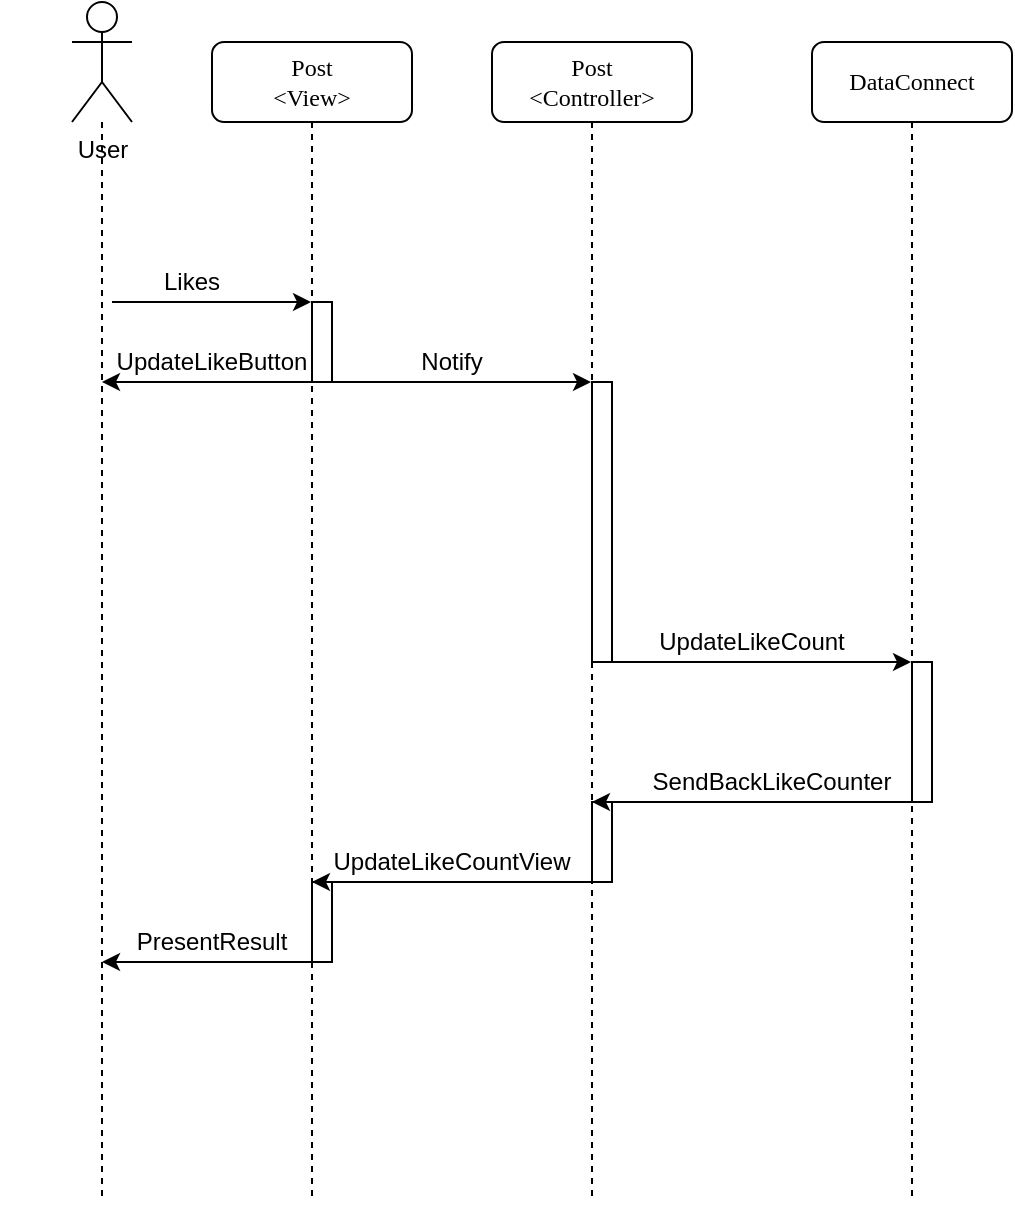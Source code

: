 <mxfile version="13.7.9" type="device"><diagram name="Page-1" id="13e1069c-82ec-6db2-03f1-153e76fe0fe0"><mxGraphModel dx="2102" dy="683" grid="1" gridSize="10" guides="1" tooltips="1" connect="1" arrows="1" fold="1" page="1" pageScale="1" pageWidth="1100" pageHeight="850" background="#ffffff" math="0" shadow="0"><root><mxCell id="0"/><mxCell id="1" parent="0"/><mxCell id="7baba1c4bc27f4b0-2" value="Post&lt;br&gt;&amp;lt;Controller&amp;gt;" style="shape=umlLifeline;perimeter=lifelinePerimeter;whiteSpace=wrap;html=1;container=1;collapsible=0;recursiveResize=0;outlineConnect=0;rounded=1;shadow=0;comic=0;labelBackgroundColor=none;strokeColor=#000000;strokeWidth=1;fillColor=#FFFFFF;fontFamily=Verdana;fontSize=12;fontColor=#000000;align=center;" parent="1" vertex="1"><mxGeometry x="240" y="80" width="100" height="580" as="geometry"/></mxCell><mxCell id="-cyOgSRa-eiDYyj2T1hW-10" value="" style="html=1;points=[];perimeter=orthogonalPerimeter;rounded=0;shadow=0;comic=0;labelBackgroundColor=none;strokeColor=#000000;strokeWidth=1;fillColor=#FFFFFF;fontFamily=Verdana;fontSize=12;fontColor=#000000;align=center;" vertex="1" parent="7baba1c4bc27f4b0-2"><mxGeometry x="50" y="170" width="10" height="140" as="geometry"/></mxCell><mxCell id="-cyOgSRa-eiDYyj2T1hW-17" value="" style="html=1;points=[];perimeter=orthogonalPerimeter;rounded=0;shadow=0;comic=0;labelBackgroundColor=none;strokeColor=#000000;strokeWidth=1;fillColor=#FFFFFF;fontFamily=Verdana;fontSize=12;fontColor=#000000;align=center;" vertex="1" parent="7baba1c4bc27f4b0-2"><mxGeometry x="50" y="380" width="10" height="40" as="geometry"/></mxCell><mxCell id="7baba1c4bc27f4b0-3" value="DataConnect" style="shape=umlLifeline;perimeter=lifelinePerimeter;whiteSpace=wrap;html=1;container=1;collapsible=0;recursiveResize=0;outlineConnect=0;rounded=1;shadow=0;comic=0;labelBackgroundColor=none;strokeColor=#000000;strokeWidth=1;fillColor=#FFFFFF;fontFamily=Verdana;fontSize=12;fontColor=#000000;align=center;" parent="1" vertex="1"><mxGeometry x="400" y="80" width="100" height="580" as="geometry"/></mxCell><mxCell id="-cyOgSRa-eiDYyj2T1hW-13" value="" style="html=1;points=[];perimeter=orthogonalPerimeter;rounded=0;shadow=0;comic=0;labelBackgroundColor=none;strokeColor=#000000;strokeWidth=1;fillColor=#FFFFFF;fontFamily=Verdana;fontSize=12;fontColor=#000000;align=center;" vertex="1" parent="7baba1c4bc27f4b0-3"><mxGeometry x="50" y="310" width="10" height="70" as="geometry"/></mxCell><mxCell id="7baba1c4bc27f4b0-8" value="Post&lt;br&gt;&amp;lt;View&amp;gt;" style="shape=umlLifeline;perimeter=lifelinePerimeter;whiteSpace=wrap;html=1;container=1;collapsible=0;recursiveResize=0;outlineConnect=0;rounded=1;shadow=0;comic=0;labelBackgroundColor=none;strokeColor=#000000;strokeWidth=1;fillColor=#FFFFFF;fontFamily=Verdana;fontSize=12;fontColor=#000000;align=center;" parent="1" vertex="1"><mxGeometry x="100" y="80" width="100" height="580" as="geometry"/></mxCell><mxCell id="-cyOgSRa-eiDYyj2T1hW-20" value="" style="html=1;points=[];perimeter=orthogonalPerimeter;rounded=0;shadow=0;comic=0;labelBackgroundColor=none;strokeColor=#000000;strokeWidth=1;fillColor=#FFFFFF;fontFamily=Verdana;fontSize=12;fontColor=#000000;align=center;" vertex="1" parent="7baba1c4bc27f4b0-8"><mxGeometry x="50" y="420" width="10" height="40" as="geometry"/></mxCell><mxCell id="ToxvQLuNX1CySK9WzPuU-1" value="User&lt;br&gt;" style="shape=umlActor;verticalLabelPosition=bottom;verticalAlign=top;html=1;outlineConnect=0;" parent="1" vertex="1"><mxGeometry x="30" y="60" width="30" height="60" as="geometry"/></mxCell><mxCell id="ToxvQLuNX1CySK9WzPuU-2" value="" style="shape=umlLifeline;perimeter=lifelinePerimeter;whiteSpace=wrap;html=1;container=1;collapsible=0;recursiveResize=0;outlineConnect=0;rounded=1;shadow=0;comic=0;labelBackgroundColor=none;strokeColor=#000000;strokeWidth=1;fillColor=#FFFFFF;fontFamily=Verdana;fontSize=12;fontColor=#000000;align=center;size=0;" parent="1" vertex="1"><mxGeometry x="-5" y="120" width="100" height="540" as="geometry"/></mxCell><mxCell id="ToxvQLuNX1CySK9WzPuU-5" value="" style="endArrow=classic;html=1;" parent="1" target="7baba1c4bc27f4b0-8" edge="1"><mxGeometry width="50" height="50" relative="1" as="geometry"><mxPoint x="50" y="210" as="sourcePoint"/><mxPoint x="100" y="160" as="targetPoint"/><Array as="points"/></mxGeometry></mxCell><mxCell id="ToxvQLuNX1CySK9WzPuU-6" value="Likes" style="text;html=1;strokeColor=none;fillColor=none;align=center;verticalAlign=middle;whiteSpace=wrap;rounded=0;" parent="1" vertex="1"><mxGeometry x="70" y="190" width="40" height="20" as="geometry"/></mxCell><mxCell id="-cyOgSRa-eiDYyj2T1hW-2" value="" style="endArrow=classic;html=1;" edge="1" parent="1" target="7baba1c4bc27f4b0-2"><mxGeometry width="50" height="50" relative="1" as="geometry"><mxPoint x="150" y="250" as="sourcePoint"/><mxPoint x="249.5" y="250" as="targetPoint"/><Array as="points"/></mxGeometry></mxCell><mxCell id="-cyOgSRa-eiDYyj2T1hW-3" value="" style="html=1;points=[];perimeter=orthogonalPerimeter;rounded=0;shadow=0;comic=0;labelBackgroundColor=none;strokeColor=#000000;strokeWidth=1;fillColor=#FFFFFF;fontFamily=Verdana;fontSize=12;fontColor=#000000;align=center;" vertex="1" parent="1"><mxGeometry x="150" y="210" width="10" height="40" as="geometry"/></mxCell><mxCell id="-cyOgSRa-eiDYyj2T1hW-4" value="Notify" style="text;html=1;strokeColor=none;fillColor=none;align=center;verticalAlign=middle;whiteSpace=wrap;rounded=0;" vertex="1" parent="1"><mxGeometry x="200" y="230" width="40" height="20" as="geometry"/></mxCell><mxCell id="-cyOgSRa-eiDYyj2T1hW-7" value="" style="endArrow=classic;html=1;" edge="1" parent="1" source="7baba1c4bc27f4b0-8" target="ToxvQLuNX1CySK9WzPuU-2"><mxGeometry width="50" height="50" relative="1" as="geometry"><mxPoint x="60" y="300" as="sourcePoint"/><mxPoint x="110" y="250" as="targetPoint"/><Array as="points"><mxPoint x="120" y="250"/></Array></mxGeometry></mxCell><mxCell id="-cyOgSRa-eiDYyj2T1hW-8" value="UpdateLikeButton" style="text;html=1;strokeColor=none;fillColor=none;align=center;verticalAlign=middle;whiteSpace=wrap;rounded=0;" vertex="1" parent="1"><mxGeometry x="80" y="230" width="40" height="20" as="geometry"/></mxCell><mxCell id="-cyOgSRa-eiDYyj2T1hW-11" value="" style="endArrow=classic;html=1;" edge="1" parent="1" target="7baba1c4bc27f4b0-3"><mxGeometry width="50" height="50" relative="1" as="geometry"><mxPoint x="290" y="390" as="sourcePoint"/><mxPoint x="419.5" y="389.5" as="targetPoint"/><Array as="points"/></mxGeometry></mxCell><mxCell id="-cyOgSRa-eiDYyj2T1hW-12" value="UpdateLikeCount" style="text;html=1;strokeColor=none;fillColor=none;align=center;verticalAlign=middle;whiteSpace=wrap;rounded=0;" vertex="1" parent="1"><mxGeometry x="350" y="370" width="40" height="20" as="geometry"/></mxCell><mxCell id="-cyOgSRa-eiDYyj2T1hW-14" value="" style="endArrow=classic;html=1;" edge="1" parent="1" source="7baba1c4bc27f4b0-3" target="7baba1c4bc27f4b0-2"><mxGeometry width="50" height="50" relative="1" as="geometry"><mxPoint x="330" y="475" as="sourcePoint"/><mxPoint x="380" y="425" as="targetPoint"/><Array as="points"><mxPoint x="410" y="460"/></Array></mxGeometry></mxCell><mxCell id="-cyOgSRa-eiDYyj2T1hW-15" value="SendBackLikeCounter" style="text;html=1;strokeColor=none;fillColor=none;align=center;verticalAlign=middle;whiteSpace=wrap;rounded=0;" vertex="1" parent="1"><mxGeometry x="360" y="440" width="40" height="20" as="geometry"/></mxCell><mxCell id="-cyOgSRa-eiDYyj2T1hW-18" value="" style="endArrow=classic;html=1;" edge="1" parent="1"><mxGeometry width="50" height="50" relative="1" as="geometry"><mxPoint x="290" y="500" as="sourcePoint"/><mxPoint x="150" y="500" as="targetPoint"/><Array as="points"><mxPoint x="270.5" y="500"/></Array></mxGeometry></mxCell><mxCell id="-cyOgSRa-eiDYyj2T1hW-19" value="UpdateLikeCountView" style="text;html=1;strokeColor=none;fillColor=none;align=center;verticalAlign=middle;whiteSpace=wrap;rounded=0;" vertex="1" parent="1"><mxGeometry x="200" y="480" width="40" height="20" as="geometry"/></mxCell><mxCell id="-cyOgSRa-eiDYyj2T1hW-21" value="" style="endArrow=classic;html=1;" edge="1" parent="1" source="7baba1c4bc27f4b0-8" target="ToxvQLuNX1CySK9WzPuU-2"><mxGeometry width="50" height="50" relative="1" as="geometry"><mxPoint x="75" y="570" as="sourcePoint"/><mxPoint x="125" y="520" as="targetPoint"/><Array as="points"><mxPoint x="100" y="540"/></Array></mxGeometry></mxCell><mxCell id="-cyOgSRa-eiDYyj2T1hW-22" value="PresentResult" style="text;html=1;strokeColor=none;fillColor=none;align=center;verticalAlign=middle;whiteSpace=wrap;rounded=0;" vertex="1" parent="1"><mxGeometry x="80" y="520" width="40" height="20" as="geometry"/></mxCell></root></mxGraphModel></diagram></mxfile>